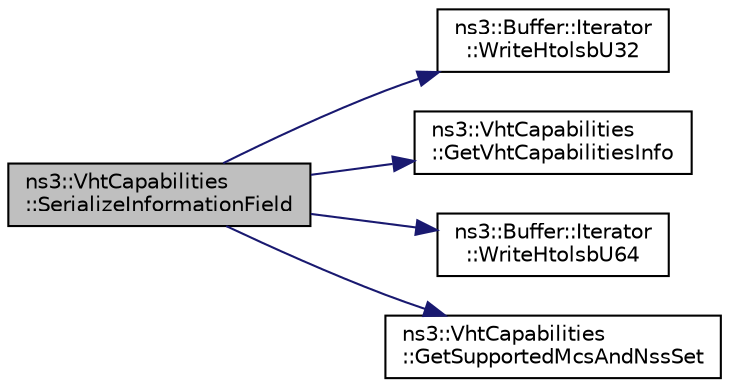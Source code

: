 digraph "ns3::VhtCapabilities::SerializeInformationField"
{
  edge [fontname="Helvetica",fontsize="10",labelfontname="Helvetica",labelfontsize="10"];
  node [fontname="Helvetica",fontsize="10",shape=record];
  rankdir="LR";
  Node1 [label="ns3::VhtCapabilities\l::SerializeInformationField",height=0.2,width=0.4,color="black", fillcolor="grey75", style="filled", fontcolor="black"];
  Node1 -> Node2 [color="midnightblue",fontsize="10",style="solid"];
  Node2 [label="ns3::Buffer::Iterator\l::WriteHtolsbU32",height=0.2,width=0.4,color="black", fillcolor="white", style="filled",URL="$d0/daf/classns3_1_1Buffer_1_1Iterator.html#a4c72d9724c68f45909a25b16de818655"];
  Node1 -> Node3 [color="midnightblue",fontsize="10",style="solid"];
  Node3 [label="ns3::VhtCapabilities\l::GetVhtCapabilitiesInfo",height=0.2,width=0.4,color="black", fillcolor="white", style="filled",URL="$de/de4/classns3_1_1VhtCapabilities.html#aafb7abf38313a6d4054fc993351c04ed"];
  Node1 -> Node4 [color="midnightblue",fontsize="10",style="solid"];
  Node4 [label="ns3::Buffer::Iterator\l::WriteHtolsbU64",height=0.2,width=0.4,color="black", fillcolor="white", style="filled",URL="$d0/daf/classns3_1_1Buffer_1_1Iterator.html#a930c087b76db8b535f224b4eb916c359"];
  Node1 -> Node5 [color="midnightblue",fontsize="10",style="solid"];
  Node5 [label="ns3::VhtCapabilities\l::GetSupportedMcsAndNssSet",height=0.2,width=0.4,color="black", fillcolor="white", style="filled",URL="$de/de4/classns3_1_1VhtCapabilities.html#a9bbef9140351d5ff10f2ea204a4db754"];
}
